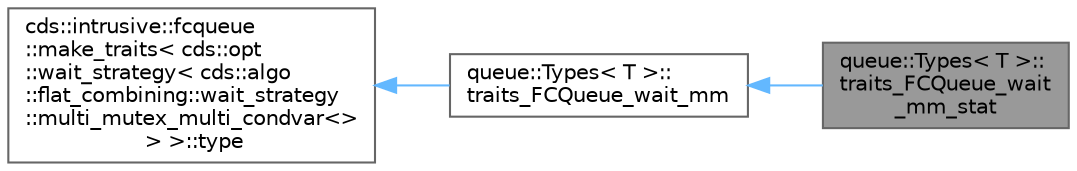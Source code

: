 digraph "queue::Types&lt; T &gt;::traits_FCQueue_wait_mm_stat"
{
 // LATEX_PDF_SIZE
  bgcolor="transparent";
  edge [fontname=Helvetica,fontsize=10,labelfontname=Helvetica,labelfontsize=10];
  node [fontname=Helvetica,fontsize=10,shape=box,height=0.2,width=0.4];
  rankdir="LR";
  Node1 [id="Node000001",label="queue::Types\< T \>::\ltraits_FCQueue_wait\l_mm_stat",height=0.2,width=0.4,color="gray40", fillcolor="grey60", style="filled", fontcolor="black",tooltip=" "];
  Node2 -> Node1 [id="edge1_Node000001_Node000002",dir="back",color="steelblue1",style="solid",tooltip=" "];
  Node2 [id="Node000002",label="queue::Types\< T \>::\ltraits_FCQueue_wait_mm",height=0.2,width=0.4,color="gray40", fillcolor="white", style="filled",URL="$classqueue_1_1_types_1_1traits___f_c_queue__wait__mm.html",tooltip=" "];
  Node3 -> Node2 [id="edge2_Node000002_Node000003",dir="back",color="steelblue1",style="solid",tooltip=" "];
  Node3 [id="Node000003",label="cds::intrusive::fcqueue\l::make_traits\< cds::opt\l::wait_strategy\< cds::algo\l::flat_combining::wait_strategy\l::multi_mutex_multi_condvar\<\>\l \> \>::type",height=0.2,width=0.4,color="gray40", fillcolor="white", style="filled",tooltip=" "];
}
